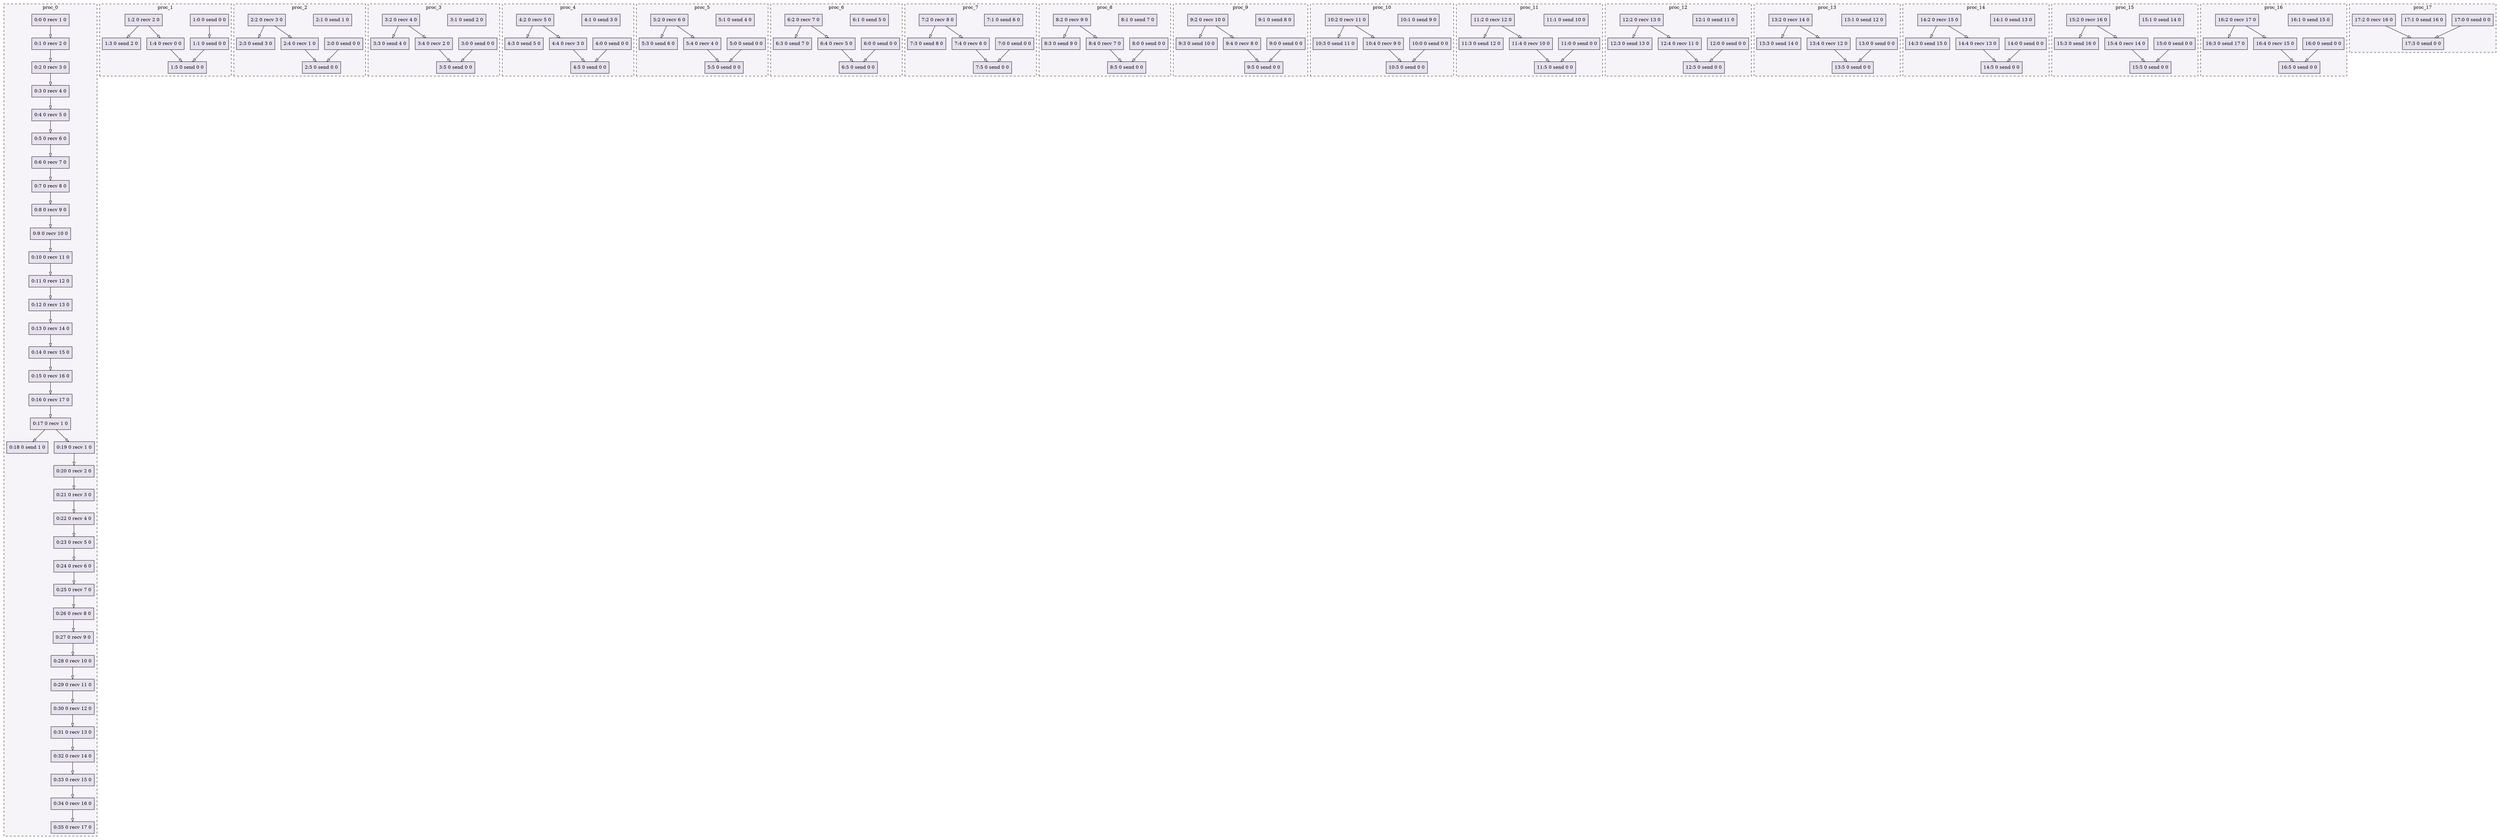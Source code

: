 digraph{node[shape=record style=filled colorscheme=purd9 fillcolor=2];subgraph cluster0{style=dashed;colorscheme=purd9;bgcolor=1;edge[arrowhead=empty];label=proc_0;0[label="0:0 0 recv 1 0"];1[label="0:1 0 recv 2 0"];2[label="0:2 0 recv 3 0"];3[label="0:3 0 recv 4 0"];4[label="0:4 0 recv 5 0"];5[label="0:5 0 recv 6 0"];6[label="0:6 0 recv 7 0"];7[label="0:7 0 recv 8 0"];8[label="0:8 0 recv 9 0"];9[label="0:9 0 recv 10 0"];10[label="0:10 0 recv 11 0"];11[label="0:11 0 recv 12 0"];12[label="0:12 0 recv 13 0"];13[label="0:13 0 recv 14 0"];14[label="0:14 0 recv 15 0"];15[label="0:15 0 recv 16 0"];16[label="0:16 0 recv 17 0"];17[label="0:17 0 recv 1 0"];18[label="0:18 0 send 1 0"];19[label="0:19 0 recv 1 0"];20[label="0:20 0 recv 2 0"];21[label="0:21 0 recv 3 0"];22[label="0:22 0 recv 4 0"];23[label="0:23 0 recv 5 0"];24[label="0:24 0 recv 6 0"];25[label="0:25 0 recv 7 0"];26[label="0:26 0 recv 8 0"];27[label="0:27 0 recv 9 0"];28[label="0:28 0 recv 10 0"];29[label="0:29 0 recv 11 0"];30[label="0:30 0 recv 12 0"];31[label="0:31 0 recv 13 0"];32[label="0:32 0 recv 14 0"];33[label="0:33 0 recv 15 0"];34[label="0:34 0 recv 16 0"];35[label="0:35 0 recv 17 0"];0->1;1->2;2->3;3->4;4->5;5->6;6->7;7->8;8->9;9->10;10->11;11->12;12->13;13->14;14->15;15->16;16->17;17->18;17->19;19->20;20->21;21->22;22->23;23->24;24->25;25->26;26->27;27->28;28->29;29->30;30->31;31->32;32->33;33->34;34->35;}subgraph cluster1{style=dashed;colorscheme=purd9;bgcolor=1;edge[arrowhead=empty];label=proc_1;36[label="1:0 0 send 0 0"];37[label="1:1 0 send 0 0"];38[label="1:2 0 recv 2 0"];39[label="1:3 0 send 2 0"];40[label="1:4 0 recv 0 0"];41[label="1:5 0 send 0 0"];36->37;38->39;38->40;40->41;37->41;}subgraph cluster2{style=dashed;colorscheme=purd9;bgcolor=1;edge[arrowhead=empty];label=proc_2;42[label="2:0 0 send 0 0"];43[label="2:1 0 send 1 0"];44[label="2:2 0 recv 3 0"];45[label="2:3 0 send 3 0"];46[label="2:4 0 recv 1 0"];47[label="2:5 0 send 0 0"];44->45;44->46;46->47;42->47;}subgraph cluster3{style=dashed;colorscheme=purd9;bgcolor=1;edge[arrowhead=empty];label=proc_3;48[label="3:0 0 send 0 0"];49[label="3:1 0 send 2 0"];50[label="3:2 0 recv 4 0"];51[label="3:3 0 send 4 0"];52[label="3:4 0 recv 2 0"];53[label="3:5 0 send 0 0"];50->51;50->52;52->53;48->53;}subgraph cluster4{style=dashed;colorscheme=purd9;bgcolor=1;edge[arrowhead=empty];label=proc_4;54[label="4:0 0 send 0 0"];55[label="4:1 0 send 3 0"];56[label="4:2 0 recv 5 0"];57[label="4:3 0 send 5 0"];58[label="4:4 0 recv 3 0"];59[label="4:5 0 send 0 0"];56->57;56->58;58->59;54->59;}subgraph cluster5{style=dashed;colorscheme=purd9;bgcolor=1;edge[arrowhead=empty];label=proc_5;60[label="5:0 0 send 0 0"];61[label="5:1 0 send 4 0"];62[label="5:2 0 recv 6 0"];63[label="5:3 0 send 6 0"];64[label="5:4 0 recv 4 0"];65[label="5:5 0 send 0 0"];62->63;62->64;64->65;60->65;}subgraph cluster6{style=dashed;colorscheme=purd9;bgcolor=1;edge[arrowhead=empty];label=proc_6;66[label="6:0 0 send 0 0"];67[label="6:1 0 send 5 0"];68[label="6:2 0 recv 7 0"];69[label="6:3 0 send 7 0"];70[label="6:4 0 recv 5 0"];71[label="6:5 0 send 0 0"];68->69;68->70;70->71;66->71;}subgraph cluster7{style=dashed;colorscheme=purd9;bgcolor=1;edge[arrowhead=empty];label=proc_7;72[label="7:0 0 send 0 0"];73[label="7:1 0 send 6 0"];74[label="7:2 0 recv 8 0"];75[label="7:3 0 send 8 0"];76[label="7:4 0 recv 6 0"];77[label="7:5 0 send 0 0"];74->75;74->76;76->77;72->77;}subgraph cluster8{style=dashed;colorscheme=purd9;bgcolor=1;edge[arrowhead=empty];label=proc_8;78[label="8:0 0 send 0 0"];79[label="8:1 0 send 7 0"];80[label="8:2 0 recv 9 0"];81[label="8:3 0 send 9 0"];82[label="8:4 0 recv 7 0"];83[label="8:5 0 send 0 0"];80->81;80->82;82->83;78->83;}subgraph cluster9{style=dashed;colorscheme=purd9;bgcolor=1;edge[arrowhead=empty];label=proc_9;84[label="9:0 0 send 0 0"];85[label="9:1 0 send 8 0"];86[label="9:2 0 recv 10 0"];87[label="9:3 0 send 10 0"];88[label="9:4 0 recv 8 0"];89[label="9:5 0 send 0 0"];86->87;86->88;88->89;84->89;}subgraph cluster10{style=dashed;colorscheme=purd9;bgcolor=1;edge[arrowhead=empty];label=proc_10;90[label="10:0 0 send 0 0"];91[label="10:1 0 send 9 0"];92[label="10:2 0 recv 11 0"];93[label="10:3 0 send 11 0"];94[label="10:4 0 recv 9 0"];95[label="10:5 0 send 0 0"];92->93;92->94;94->95;90->95;}subgraph cluster11{style=dashed;colorscheme=purd9;bgcolor=1;edge[arrowhead=empty];label=proc_11;96[label="11:0 0 send 0 0"];97[label="11:1 0 send 10 0"];98[label="11:2 0 recv 12 0"];99[label="11:3 0 send 12 0"];100[label="11:4 0 recv 10 0"];101[label="11:5 0 send 0 0"];98->99;98->100;100->101;96->101;}subgraph cluster12{style=dashed;colorscheme=purd9;bgcolor=1;edge[arrowhead=empty];label=proc_12;102[label="12:0 0 send 0 0"];103[label="12:1 0 send 11 0"];104[label="12:2 0 recv 13 0"];105[label="12:3 0 send 13 0"];106[label="12:4 0 recv 11 0"];107[label="12:5 0 send 0 0"];104->105;104->106;106->107;102->107;}subgraph cluster13{style=dashed;colorscheme=purd9;bgcolor=1;edge[arrowhead=empty];label=proc_13;108[label="13:0 0 send 0 0"];109[label="13:1 0 send 12 0"];110[label="13:2 0 recv 14 0"];111[label="13:3 0 send 14 0"];112[label="13:4 0 recv 12 0"];113[label="13:5 0 send 0 0"];110->111;110->112;112->113;108->113;}subgraph cluster14{style=dashed;colorscheme=purd9;bgcolor=1;edge[arrowhead=empty];label=proc_14;114[label="14:0 0 send 0 0"];115[label="14:1 0 send 13 0"];116[label="14:2 0 recv 15 0"];117[label="14:3 0 send 15 0"];118[label="14:4 0 recv 13 0"];119[label="14:5 0 send 0 0"];116->117;116->118;118->119;114->119;}subgraph cluster15{style=dashed;colorscheme=purd9;bgcolor=1;edge[arrowhead=empty];label=proc_15;120[label="15:0 0 send 0 0"];121[label="15:1 0 send 14 0"];122[label="15:2 0 recv 16 0"];123[label="15:3 0 send 16 0"];124[label="15:4 0 recv 14 0"];125[label="15:5 0 send 0 0"];122->123;122->124;124->125;120->125;}subgraph cluster16{style=dashed;colorscheme=purd9;bgcolor=1;edge[arrowhead=empty];label=proc_16;126[label="16:0 0 send 0 0"];127[label="16:1 0 send 15 0"];128[label="16:2 0 recv 17 0"];129[label="16:3 0 send 17 0"];130[label="16:4 0 recv 15 0"];131[label="16:5 0 send 0 0"];128->129;128->130;130->131;126->131;}subgraph cluster17{style=dashed;colorscheme=purd9;bgcolor=1;edge[arrowhead=empty];label=proc_17;132[label="17:0 0 send 0 0"];133[label="17:1 0 send 16 0"];134[label="17:2 0 recv 16 0"];135[label="17:3 0 send 0 0"];134->135;132->135;}}
